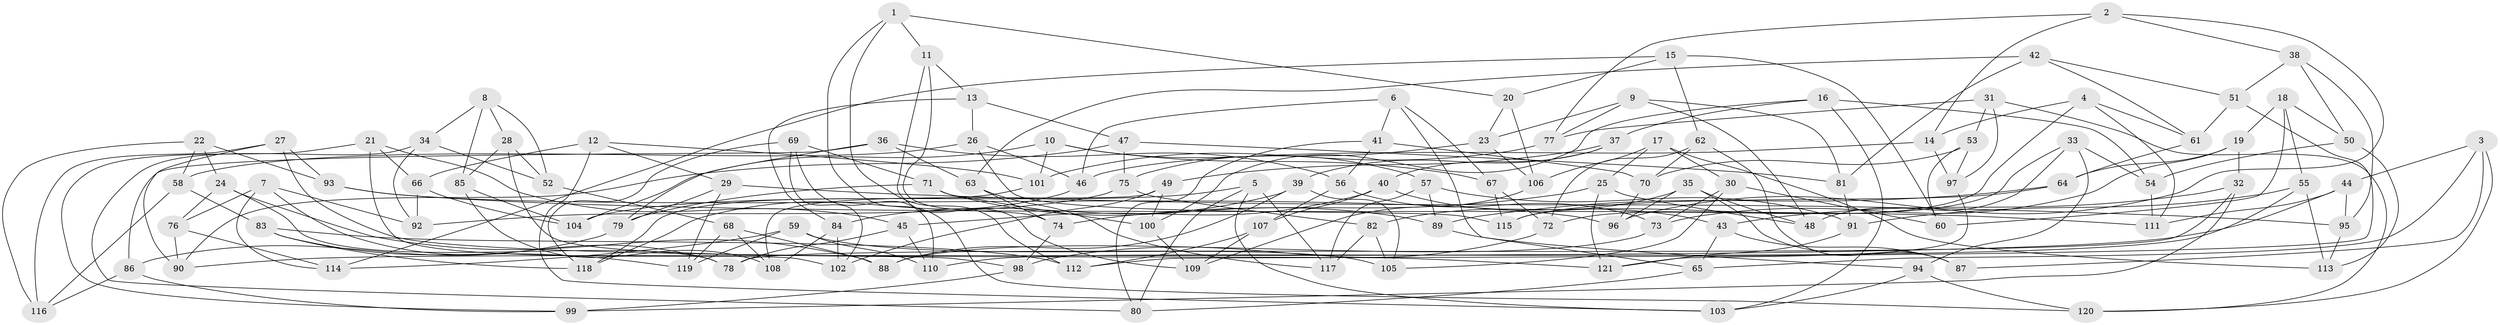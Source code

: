 // coarse degree distribution, {3: 0.25, 5: 0.20833333333333334, 4: 0.25, 2: 0.020833333333333332, 10: 0.0625, 7: 0.08333333333333333, 8: 0.0625, 9: 0.020833333333333332, 11: 0.020833333333333332, 14: 0.020833333333333332}
// Generated by graph-tools (version 1.1) at 2025/03/03/04/25 22:03:55]
// undirected, 121 vertices, 242 edges
graph export_dot {
graph [start="1"]
  node [color=gray90,style=filled];
  1;
  2;
  3;
  4;
  5;
  6;
  7;
  8;
  9;
  10;
  11;
  12;
  13;
  14;
  15;
  16;
  17;
  18;
  19;
  20;
  21;
  22;
  23;
  24;
  25;
  26;
  27;
  28;
  29;
  30;
  31;
  32;
  33;
  34;
  35;
  36;
  37;
  38;
  39;
  40;
  41;
  42;
  43;
  44;
  45;
  46;
  47;
  48;
  49;
  50;
  51;
  52;
  53;
  54;
  55;
  56;
  57;
  58;
  59;
  60;
  61;
  62;
  63;
  64;
  65;
  66;
  67;
  68;
  69;
  70;
  71;
  72;
  73;
  74;
  75;
  76;
  77;
  78;
  79;
  80;
  81;
  82;
  83;
  84;
  85;
  86;
  87;
  88;
  89;
  90;
  91;
  92;
  93;
  94;
  95;
  96;
  97;
  98;
  99;
  100;
  101;
  102;
  103;
  104;
  105;
  106;
  107;
  108;
  109;
  110;
  111;
  112;
  113;
  114;
  115;
  116;
  117;
  118;
  119;
  120;
  121;
  1 -- 120;
  1 -- 112;
  1 -- 20;
  1 -- 11;
  2 -- 38;
  2 -- 96;
  2 -- 14;
  2 -- 77;
  3 -- 120;
  3 -- 87;
  3 -- 44;
  3 -- 65;
  4 -- 61;
  4 -- 115;
  4 -- 14;
  4 -- 111;
  5 -- 104;
  5 -- 117;
  5 -- 80;
  5 -- 103;
  6 -- 41;
  6 -- 65;
  6 -- 46;
  6 -- 67;
  7 -- 78;
  7 -- 92;
  7 -- 76;
  7 -- 114;
  8 -- 52;
  8 -- 34;
  8 -- 85;
  8 -- 28;
  9 -- 48;
  9 -- 77;
  9 -- 81;
  9 -- 23;
  10 -- 57;
  10 -- 104;
  10 -- 67;
  10 -- 101;
  11 -- 109;
  11 -- 13;
  11 -- 74;
  12 -- 66;
  12 -- 29;
  12 -- 101;
  12 -- 103;
  13 -- 47;
  13 -- 26;
  13 -- 84;
  14 -- 46;
  14 -- 97;
  15 -- 20;
  15 -- 114;
  15 -- 60;
  15 -- 62;
  16 -- 37;
  16 -- 103;
  16 -- 100;
  16 -- 54;
  17 -- 113;
  17 -- 30;
  17 -- 25;
  17 -- 106;
  18 -- 19;
  18 -- 50;
  18 -- 60;
  18 -- 55;
  19 -- 32;
  19 -- 64;
  19 -- 73;
  20 -- 23;
  20 -- 106;
  21 -- 102;
  21 -- 45;
  21 -- 99;
  21 -- 66;
  22 -- 58;
  22 -- 24;
  22 -- 116;
  22 -- 93;
  23 -- 75;
  23 -- 106;
  24 -- 76;
  24 -- 78;
  24 -- 88;
  25 -- 48;
  25 -- 121;
  25 -- 74;
  26 -- 46;
  26 -- 58;
  26 -- 115;
  27 -- 116;
  27 -- 93;
  27 -- 121;
  27 -- 90;
  28 -- 85;
  28 -- 52;
  28 -- 98;
  29 -- 119;
  29 -- 79;
  29 -- 95;
  30 -- 73;
  30 -- 60;
  30 -- 105;
  31 -- 53;
  31 -- 77;
  31 -- 97;
  31 -- 120;
  32 -- 43;
  32 -- 99;
  32 -- 78;
  33 -- 48;
  33 -- 94;
  33 -- 72;
  33 -- 54;
  34 -- 52;
  34 -- 92;
  34 -- 80;
  35 -- 82;
  35 -- 87;
  35 -- 48;
  35 -- 96;
  36 -- 79;
  36 -- 86;
  36 -- 63;
  36 -- 56;
  37 -- 49;
  37 -- 40;
  37 -- 39;
  38 -- 95;
  38 -- 51;
  38 -- 50;
  39 -- 105;
  39 -- 84;
  39 -- 88;
  40 -- 45;
  40 -- 107;
  40 -- 43;
  41 -- 80;
  41 -- 56;
  41 -- 70;
  42 -- 81;
  42 -- 61;
  42 -- 63;
  42 -- 51;
  43 -- 87;
  43 -- 65;
  44 -- 95;
  44 -- 111;
  44 -- 90;
  45 -- 110;
  45 -- 78;
  46 -- 118;
  47 -- 90;
  47 -- 75;
  47 -- 81;
  49 -- 100;
  49 -- 102;
  49 -- 108;
  50 -- 54;
  50 -- 113;
  51 -- 112;
  51 -- 61;
  52 -- 68;
  53 -- 97;
  53 -- 60;
  53 -- 70;
  54 -- 111;
  55 -- 110;
  55 -- 91;
  55 -- 113;
  56 -- 107;
  56 -- 73;
  57 -- 89;
  57 -- 91;
  57 -- 117;
  58 -- 83;
  58 -- 116;
  59 -- 114;
  59 -- 105;
  59 -- 119;
  59 -- 110;
  61 -- 64;
  62 -- 87;
  62 -- 72;
  62 -- 70;
  63 -- 117;
  63 -- 74;
  64 -- 115;
  64 -- 89;
  65 -- 80;
  66 -- 92;
  66 -- 104;
  67 -- 115;
  67 -- 72;
  68 -- 108;
  68 -- 119;
  68 -- 88;
  69 -- 110;
  69 -- 118;
  69 -- 71;
  69 -- 102;
  70 -- 96;
  71 -- 89;
  71 -- 79;
  71 -- 100;
  72 -- 98;
  73 -- 88;
  74 -- 98;
  75 -- 92;
  75 -- 82;
  76 -- 114;
  76 -- 90;
  77 -- 101;
  79 -- 86;
  81 -- 91;
  82 -- 105;
  82 -- 117;
  83 -- 112;
  83 -- 118;
  83 -- 119;
  84 -- 102;
  84 -- 108;
  85 -- 104;
  85 -- 108;
  86 -- 99;
  86 -- 116;
  89 -- 94;
  91 -- 121;
  93 -- 111;
  93 -- 96;
  94 -- 120;
  94 -- 103;
  95 -- 113;
  97 -- 121;
  98 -- 99;
  100 -- 109;
  101 -- 118;
  106 -- 109;
  107 -- 109;
  107 -- 112;
}
